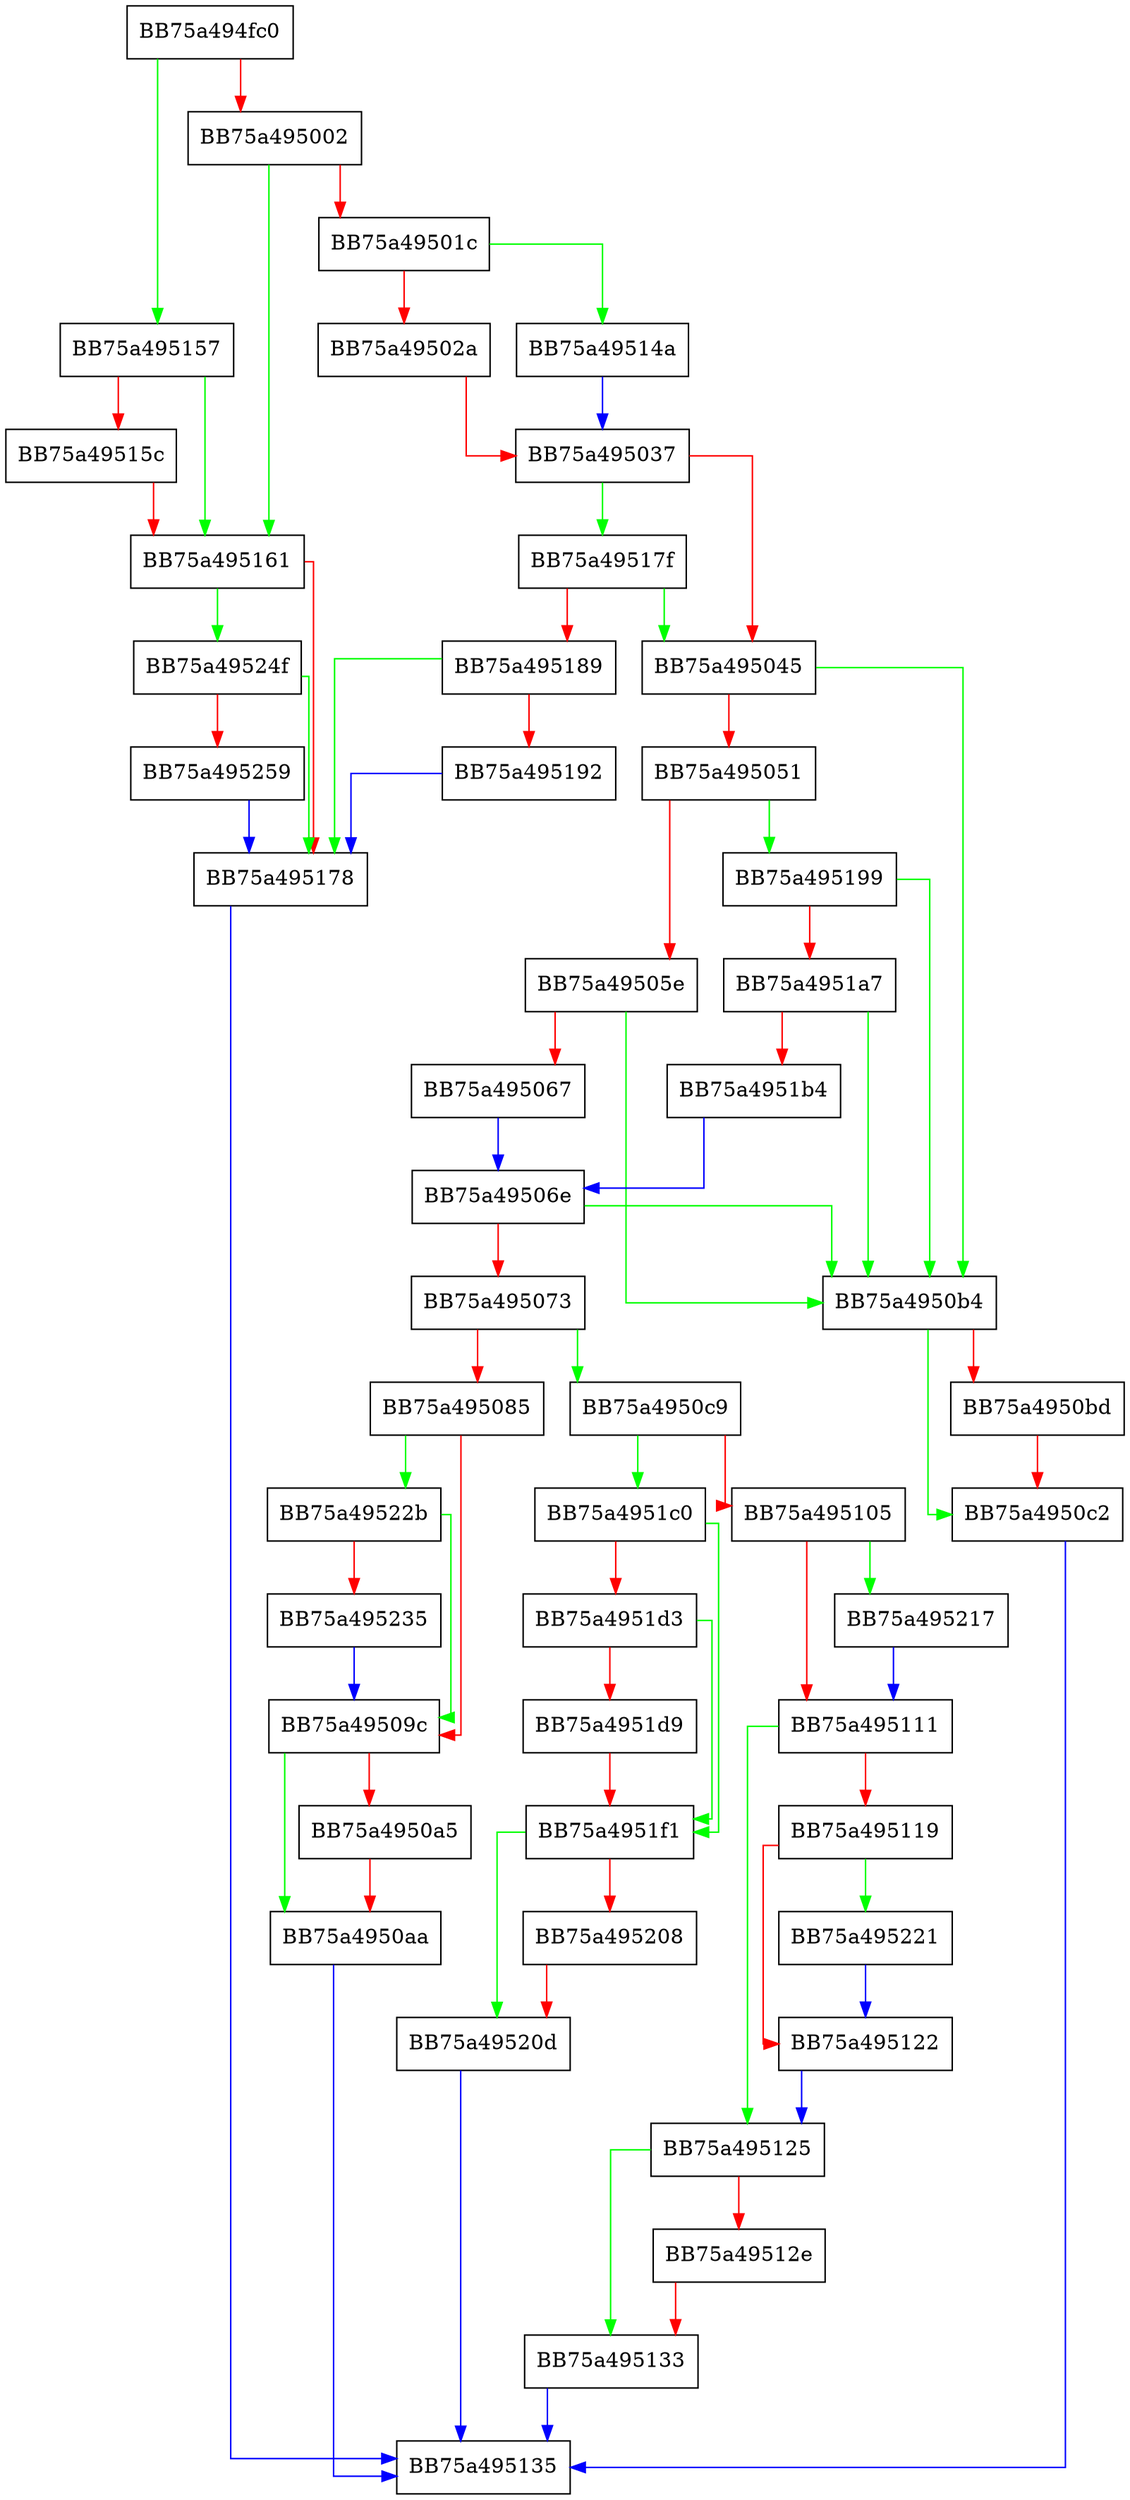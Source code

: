 digraph GetSpynetConfig {
  node [shape="box"];
  graph [splines=ortho];
  BB75a494fc0 -> BB75a495157 [color="green"];
  BB75a494fc0 -> BB75a495002 [color="red"];
  BB75a495002 -> BB75a495161 [color="green"];
  BB75a495002 -> BB75a49501c [color="red"];
  BB75a49501c -> BB75a49514a [color="green"];
  BB75a49501c -> BB75a49502a [color="red"];
  BB75a49502a -> BB75a495037 [color="red"];
  BB75a495037 -> BB75a49517f [color="green"];
  BB75a495037 -> BB75a495045 [color="red"];
  BB75a495045 -> BB75a4950b4 [color="green"];
  BB75a495045 -> BB75a495051 [color="red"];
  BB75a495051 -> BB75a495199 [color="green"];
  BB75a495051 -> BB75a49505e [color="red"];
  BB75a49505e -> BB75a4950b4 [color="green"];
  BB75a49505e -> BB75a495067 [color="red"];
  BB75a495067 -> BB75a49506e [color="blue"];
  BB75a49506e -> BB75a4950b4 [color="green"];
  BB75a49506e -> BB75a495073 [color="red"];
  BB75a495073 -> BB75a4950c9 [color="green"];
  BB75a495073 -> BB75a495085 [color="red"];
  BB75a495085 -> BB75a49522b [color="green"];
  BB75a495085 -> BB75a49509c [color="red"];
  BB75a49509c -> BB75a4950aa [color="green"];
  BB75a49509c -> BB75a4950a5 [color="red"];
  BB75a4950a5 -> BB75a4950aa [color="red"];
  BB75a4950aa -> BB75a495135 [color="blue"];
  BB75a4950b4 -> BB75a4950c2 [color="green"];
  BB75a4950b4 -> BB75a4950bd [color="red"];
  BB75a4950bd -> BB75a4950c2 [color="red"];
  BB75a4950c2 -> BB75a495135 [color="blue"];
  BB75a4950c9 -> BB75a4951c0 [color="green"];
  BB75a4950c9 -> BB75a495105 [color="red"];
  BB75a495105 -> BB75a495217 [color="green"];
  BB75a495105 -> BB75a495111 [color="red"];
  BB75a495111 -> BB75a495125 [color="green"];
  BB75a495111 -> BB75a495119 [color="red"];
  BB75a495119 -> BB75a495221 [color="green"];
  BB75a495119 -> BB75a495122 [color="red"];
  BB75a495122 -> BB75a495125 [color="blue"];
  BB75a495125 -> BB75a495133 [color="green"];
  BB75a495125 -> BB75a49512e [color="red"];
  BB75a49512e -> BB75a495133 [color="red"];
  BB75a495133 -> BB75a495135 [color="blue"];
  BB75a49514a -> BB75a495037 [color="blue"];
  BB75a495157 -> BB75a495161 [color="green"];
  BB75a495157 -> BB75a49515c [color="red"];
  BB75a49515c -> BB75a495161 [color="red"];
  BB75a495161 -> BB75a49524f [color="green"];
  BB75a495161 -> BB75a495178 [color="red"];
  BB75a495178 -> BB75a495135 [color="blue"];
  BB75a49517f -> BB75a495045 [color="green"];
  BB75a49517f -> BB75a495189 [color="red"];
  BB75a495189 -> BB75a495178 [color="green"];
  BB75a495189 -> BB75a495192 [color="red"];
  BB75a495192 -> BB75a495178 [color="blue"];
  BB75a495199 -> BB75a4950b4 [color="green"];
  BB75a495199 -> BB75a4951a7 [color="red"];
  BB75a4951a7 -> BB75a4950b4 [color="green"];
  BB75a4951a7 -> BB75a4951b4 [color="red"];
  BB75a4951b4 -> BB75a49506e [color="blue"];
  BB75a4951c0 -> BB75a4951f1 [color="green"];
  BB75a4951c0 -> BB75a4951d3 [color="red"];
  BB75a4951d3 -> BB75a4951f1 [color="green"];
  BB75a4951d3 -> BB75a4951d9 [color="red"];
  BB75a4951d9 -> BB75a4951f1 [color="red"];
  BB75a4951f1 -> BB75a49520d [color="green"];
  BB75a4951f1 -> BB75a495208 [color="red"];
  BB75a495208 -> BB75a49520d [color="red"];
  BB75a49520d -> BB75a495135 [color="blue"];
  BB75a495217 -> BB75a495111 [color="blue"];
  BB75a495221 -> BB75a495122 [color="blue"];
  BB75a49522b -> BB75a49509c [color="green"];
  BB75a49522b -> BB75a495235 [color="red"];
  BB75a495235 -> BB75a49509c [color="blue"];
  BB75a49524f -> BB75a495178 [color="green"];
  BB75a49524f -> BB75a495259 [color="red"];
  BB75a495259 -> BB75a495178 [color="blue"];
}